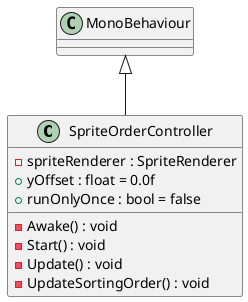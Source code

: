 @startuml
class SpriteOrderController {
    - spriteRenderer : SpriteRenderer
    + yOffset : float = 0.0f
    + runOnlyOnce : bool = false
    - Awake() : void
    - Start() : void
    - Update() : void
    - UpdateSortingOrder() : void
}
MonoBehaviour <|-- SpriteOrderController
@enduml
